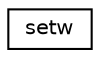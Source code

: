 digraph "Graphical Class Hierarchy"
{
 // LATEX_PDF_SIZE
  edge [fontname="Helvetica",fontsize="10",labelfontname="Helvetica",labelfontsize="10"];
  node [fontname="Helvetica",fontsize="10",shape=record];
  rankdir="LR";
  Node0 [label="setw",height=0.2,width=0.4,color="black", fillcolor="white", style="filled",URL="$structsetw.html",tooltip="type for setw manipulator"];
}
